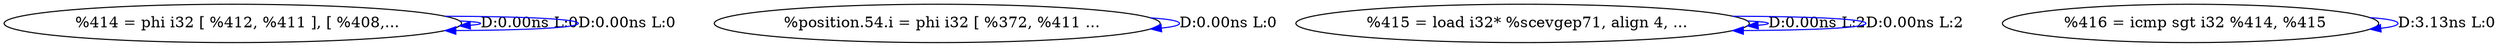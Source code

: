 digraph {
Node0x287d010[label="  %414 = phi i32 [ %412, %411 ], [ %408,..."];
Node0x287d010 -> Node0x287d010[label="D:0.00ns L:0",color=blue];
Node0x287d010 -> Node0x287d010[label="D:0.00ns L:0",color=blue];
Node0x287d0f0[label="  %position.54.i = phi i32 [ %372, %411 ..."];
Node0x287d0f0 -> Node0x287d0f0[label="D:0.00ns L:0",color=blue];
Node0x287d1d0[label="  %415 = load i32* %scevgep71, align 4, ..."];
Node0x287d1d0 -> Node0x287d1d0[label="D:0.00ns L:2",color=blue];
Node0x287d1d0 -> Node0x287d1d0[label="D:0.00ns L:2",color=blue];
Node0x287d2b0[label="  %416 = icmp sgt i32 %414, %415"];
Node0x287d2b0 -> Node0x287d2b0[label="D:3.13ns L:0",color=blue];
}
